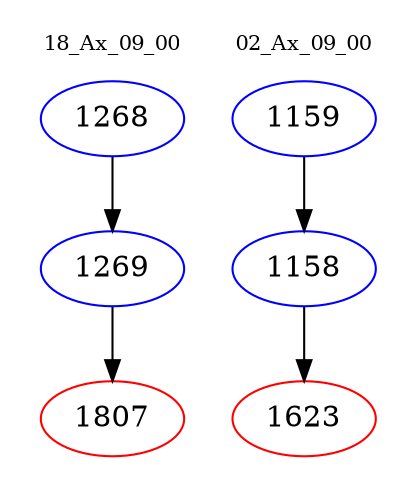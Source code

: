 digraph{
subgraph cluster_0 {
color = white
label = "18_Ax_09_00";
fontsize=10;
T0_1268 [label="1268", color="blue"]
T0_1268 -> T0_1269 [color="black"]
T0_1269 [label="1269", color="blue"]
T0_1269 -> T0_1807 [color="black"]
T0_1807 [label="1807", color="red"]
}
subgraph cluster_1 {
color = white
label = "02_Ax_09_00";
fontsize=10;
T1_1159 [label="1159", color="blue"]
T1_1159 -> T1_1158 [color="black"]
T1_1158 [label="1158", color="blue"]
T1_1158 -> T1_1623 [color="black"]
T1_1623 [label="1623", color="red"]
}
}
